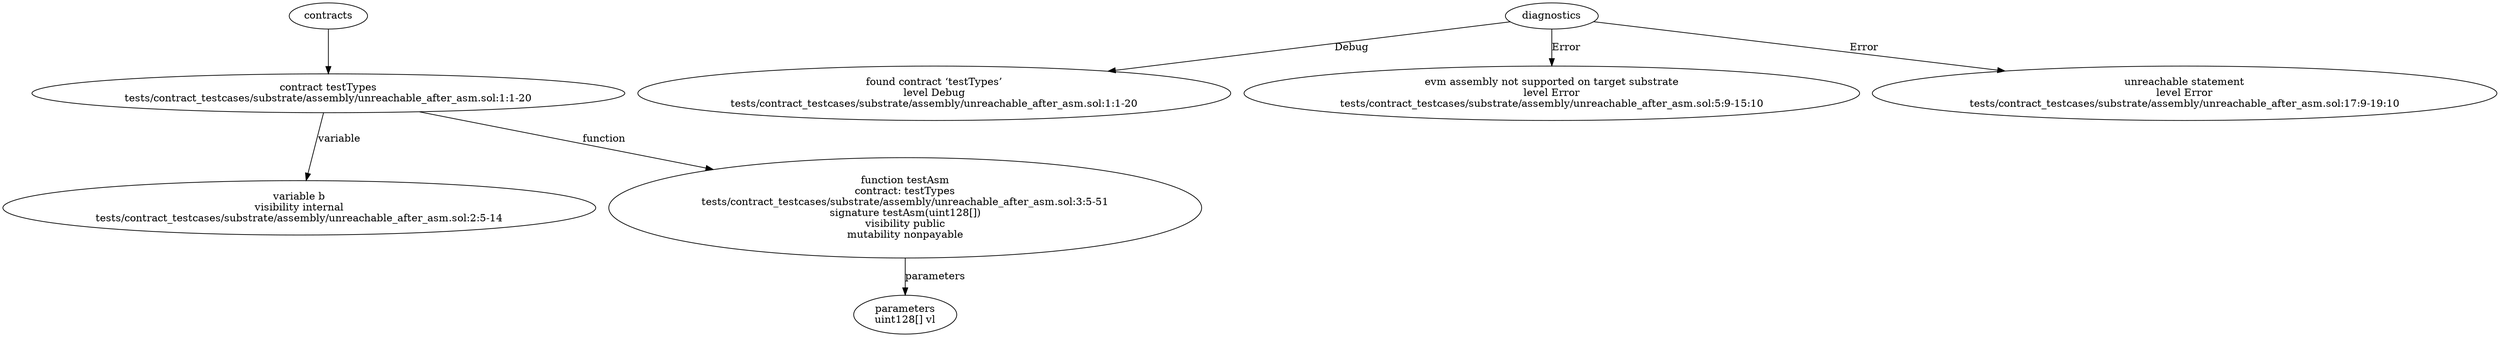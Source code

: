 strict digraph "tests/contract_testcases/substrate/assembly/unreachable_after_asm.sol" {
	contract [label="contract testTypes\ntests/contract_testcases/substrate/assembly/unreachable_after_asm.sol:1:1-20"]
	var [label="variable b\nvisibility internal\ntests/contract_testcases/substrate/assembly/unreachable_after_asm.sol:2:5-14"]
	testAsm [label="function testAsm\ncontract: testTypes\ntests/contract_testcases/substrate/assembly/unreachable_after_asm.sol:3:5-51\nsignature testAsm(uint128[])\nvisibility public\nmutability nonpayable"]
	parameters [label="parameters\nuint128[] vl"]
	diagnostic [label="found contract ‘testTypes’\nlevel Debug\ntests/contract_testcases/substrate/assembly/unreachable_after_asm.sol:1:1-20"]
	diagnostic_7 [label="evm assembly not supported on target substrate\nlevel Error\ntests/contract_testcases/substrate/assembly/unreachable_after_asm.sol:5:9-15:10"]
	diagnostic_8 [label="unreachable statement\nlevel Error\ntests/contract_testcases/substrate/assembly/unreachable_after_asm.sol:17:9-19:10"]
	contracts -> contract
	contract -> var [label="variable"]
	contract -> testAsm [label="function"]
	testAsm -> parameters [label="parameters"]
	diagnostics -> diagnostic [label="Debug"]
	diagnostics -> diagnostic_7 [label="Error"]
	diagnostics -> diagnostic_8 [label="Error"]
}

